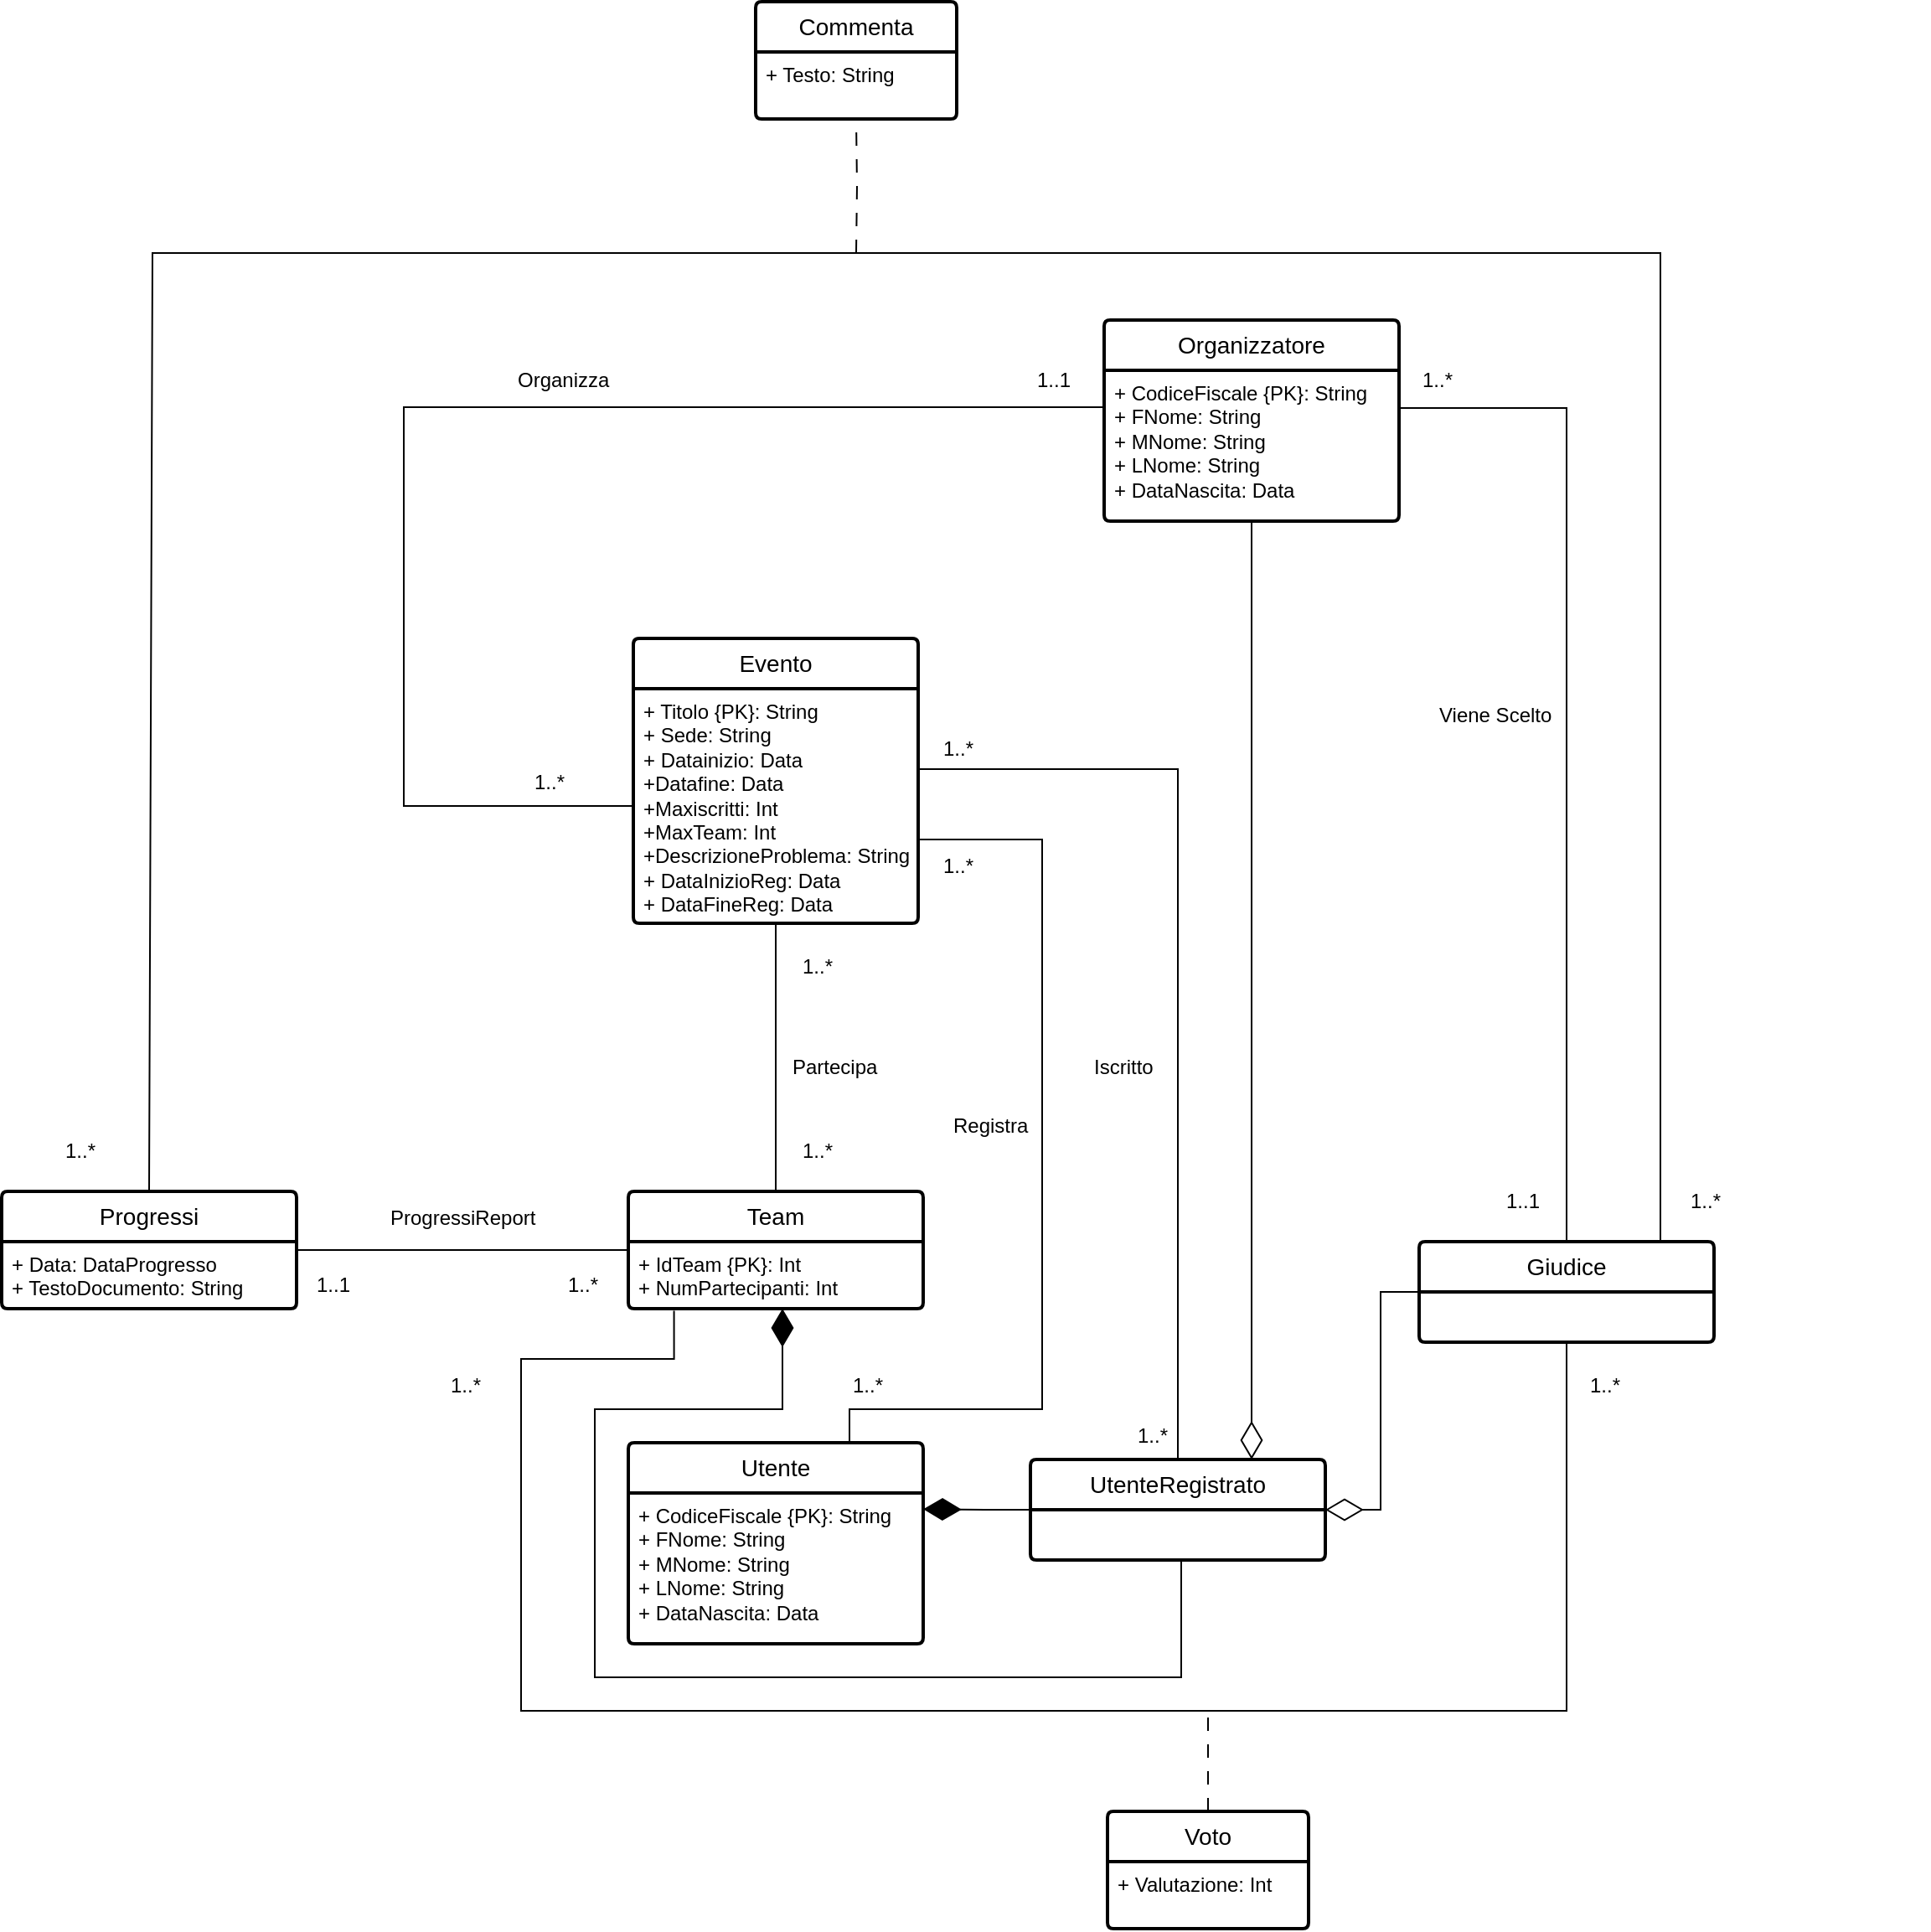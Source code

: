 <mxfile version="26.1.1">
  <diagram name="Pagina-1" id="K3jqJvZameDS2ktDHQ_t">
    <mxGraphModel dx="1889" dy="1788" grid="1" gridSize="10" guides="1" tooltips="1" connect="1" arrows="1" fold="1" page="1" pageScale="1" pageWidth="827" pageHeight="1169" math="0" shadow="0">
      <root>
        <mxCell id="0" />
        <mxCell id="1" parent="0" />
        <mxCell id="s8Pb07IwUwWcLUqy1bKp-1" value="Evento" style="swimlane;childLayout=stackLayout;horizontal=1;startSize=30;horizontalStack=0;rounded=1;fontSize=14;fontStyle=0;strokeWidth=2;resizeParent=0;resizeLast=1;shadow=0;dashed=0;align=center;arcSize=4;whiteSpace=wrap;html=1;" vertex="1" parent="1">
          <mxGeometry x="177" y="310" width="170" height="170" as="geometry" />
        </mxCell>
        <mxCell id="s8Pb07IwUwWcLUqy1bKp-2" value="+ Titolo {PK}: String&lt;div&gt;+ Sede: String&lt;/div&gt;&lt;div&gt;+ Datainizio: Data&lt;/div&gt;&lt;div&gt;+Datafine: Data&lt;/div&gt;&lt;div&gt;+Maxiscritti: Int&lt;/div&gt;&lt;div&gt;+MaxTeam: Int&lt;/div&gt;&lt;div&gt;+DescrizioneProblema&lt;span style=&quot;background-color: transparent; color: light-dark(rgb(0, 0, 0), rgb(255, 255, 255));&quot;&gt;: String&lt;/span&gt;&lt;/div&gt;&lt;div&gt;+ DataInizioReg: Data&lt;div&gt;+ DataFineReg: Data&lt;/div&gt;&lt;/div&gt;" style="align=left;strokeColor=none;fillColor=none;spacingLeft=4;spacingRight=4;fontSize=12;verticalAlign=top;resizable=0;rotatable=0;part=1;html=1;whiteSpace=wrap;" vertex="1" parent="s8Pb07IwUwWcLUqy1bKp-1">
          <mxGeometry y="30" width="170" height="140" as="geometry" />
        </mxCell>
        <mxCell id="s8Pb07IwUwWcLUqy1bKp-3" value="Organizzatore" style="swimlane;childLayout=stackLayout;horizontal=1;startSize=30;horizontalStack=0;rounded=1;fontSize=14;fontStyle=0;strokeWidth=2;resizeParent=0;resizeLast=1;shadow=0;dashed=0;align=center;arcSize=4;whiteSpace=wrap;html=1;" vertex="1" parent="1">
          <mxGeometry x="458" y="120" width="176" height="120" as="geometry" />
        </mxCell>
        <mxCell id="s8Pb07IwUwWcLUqy1bKp-4" value="+ CodiceFiscale {PK}: String&lt;div&gt;+ FNome: String&lt;/div&gt;&lt;div&gt;+ MNome: String&lt;/div&gt;&lt;div&gt;+ LNome: String&lt;/div&gt;&lt;div&gt;+ DataNascita: Data&lt;/div&gt;" style="align=left;strokeColor=none;fillColor=none;spacingLeft=4;spacingRight=4;fontSize=12;verticalAlign=top;resizable=0;rotatable=0;part=1;html=1;whiteSpace=wrap;" vertex="1" parent="s8Pb07IwUwWcLUqy1bKp-3">
          <mxGeometry y="30" width="176" height="90" as="geometry" />
        </mxCell>
        <mxCell id="s8Pb07IwUwWcLUqy1bKp-6" value="Utente" style="swimlane;childLayout=stackLayout;horizontal=1;startSize=30;horizontalStack=0;rounded=1;fontSize=14;fontStyle=0;strokeWidth=2;resizeParent=0;resizeLast=1;shadow=0;dashed=0;align=center;arcSize=4;whiteSpace=wrap;html=1;" vertex="1" parent="1">
          <mxGeometry x="174" y="790" width="176" height="120" as="geometry" />
        </mxCell>
        <mxCell id="s8Pb07IwUwWcLUqy1bKp-7" value="+ CodiceFiscale {PK}: String&lt;div&gt;+ FNome: String&lt;/div&gt;&lt;div&gt;+ MNome: String&lt;/div&gt;&lt;div&gt;+ LNome: String&lt;/div&gt;&lt;div&gt;+ DataNascita: Data&lt;/div&gt;" style="align=left;strokeColor=none;fillColor=none;spacingLeft=4;spacingRight=4;fontSize=12;verticalAlign=top;resizable=0;rotatable=0;part=1;html=1;whiteSpace=wrap;" vertex="1" parent="s8Pb07IwUwWcLUqy1bKp-6">
          <mxGeometry y="30" width="176" height="90" as="geometry" />
        </mxCell>
        <mxCell id="s8Pb07IwUwWcLUqy1bKp-63" style="edgeStyle=orthogonalEdgeStyle;rounded=0;orthogonalLoop=1;jettySize=auto;html=1;exitX=0.5;exitY=0;exitDx=0;exitDy=0;endArrow=none;startFill=0;" edge="1" parent="1" source="s8Pb07IwUwWcLUqy1bKp-10">
          <mxGeometry relative="1" as="geometry">
            <mxPoint x="348" y="388" as="targetPoint" />
            <Array as="points">
              <mxPoint x="502" y="388" />
            </Array>
          </mxGeometry>
        </mxCell>
        <mxCell id="s8Pb07IwUwWcLUqy1bKp-10" value="UtenteRegistrato" style="swimlane;childLayout=stackLayout;horizontal=1;startSize=30;horizontalStack=0;rounded=1;fontSize=14;fontStyle=0;strokeWidth=2;resizeParent=0;resizeLast=1;shadow=0;dashed=0;align=center;arcSize=4;whiteSpace=wrap;html=1;" vertex="1" parent="1">
          <mxGeometry x="414" y="800" width="176" height="60" as="geometry" />
        </mxCell>
        <mxCell id="s8Pb07IwUwWcLUqy1bKp-55" style="edgeStyle=orthogonalEdgeStyle;rounded=0;orthogonalLoop=1;jettySize=auto;html=1;entryX=1;entryY=0.5;entryDx=0;entryDy=0;endArrow=diamondThin;startFill=0;startArrow=none;endFill=0;endSize=20;" edge="1" parent="1" source="s8Pb07IwUwWcLUqy1bKp-13" target="s8Pb07IwUwWcLUqy1bKp-10">
          <mxGeometry relative="1" as="geometry" />
        </mxCell>
        <mxCell id="s8Pb07IwUwWcLUqy1bKp-58" style="edgeStyle=orthogonalEdgeStyle;rounded=0;orthogonalLoop=1;jettySize=auto;html=1;exitX=0.5;exitY=0;exitDx=0;exitDy=0;entryX=1;entryY=0.25;entryDx=0;entryDy=0;endArrow=none;startFill=0;" edge="1" parent="1" source="s8Pb07IwUwWcLUqy1bKp-13" target="s8Pb07IwUwWcLUqy1bKp-4">
          <mxGeometry relative="1" as="geometry">
            <mxPoint x="734.235" y="-110" as="targetPoint" />
            <Array as="points">
              <mxPoint x="734" y="173" />
            </Array>
          </mxGeometry>
        </mxCell>
        <mxCell id="s8Pb07IwUwWcLUqy1bKp-71" style="edgeStyle=orthogonalEdgeStyle;rounded=0;orthogonalLoop=1;jettySize=auto;html=1;exitX=0.5;exitY=1;exitDx=0;exitDy=0;entryX=0.155;entryY=1.032;entryDx=0;entryDy=0;entryPerimeter=0;endArrow=none;startFill=0;" edge="1" parent="1" source="s8Pb07IwUwWcLUqy1bKp-13" target="s8Pb07IwUwWcLUqy1bKp-19">
          <mxGeometry relative="1" as="geometry">
            <mxPoint x="200" y="740" as="targetPoint" />
            <Array as="points">
              <mxPoint x="734" y="950" />
              <mxPoint x="110" y="950" />
              <mxPoint x="110" y="740" />
              <mxPoint x="201" y="740" />
            </Array>
          </mxGeometry>
        </mxCell>
        <mxCell id="s8Pb07IwUwWcLUqy1bKp-13" value="Giudice" style="swimlane;childLayout=stackLayout;horizontal=1;startSize=30;horizontalStack=0;rounded=1;fontSize=14;fontStyle=0;strokeWidth=2;resizeParent=0;resizeLast=1;shadow=0;dashed=0;align=center;arcSize=4;whiteSpace=wrap;html=1;" vertex="1" parent="1">
          <mxGeometry x="646" y="670" width="176" height="60" as="geometry" />
        </mxCell>
        <mxCell id="s8Pb07IwUwWcLUqy1bKp-36" style="edgeStyle=orthogonalEdgeStyle;rounded=0;orthogonalLoop=1;jettySize=auto;html=1;exitX=0.5;exitY=0;exitDx=0;exitDy=0;entryX=0.5;entryY=1;entryDx=0;entryDy=0;endArrow=none;startFill=0;" edge="1" parent="1" source="s8Pb07IwUwWcLUqy1bKp-18" target="s8Pb07IwUwWcLUqy1bKp-2">
          <mxGeometry relative="1" as="geometry" />
        </mxCell>
        <mxCell id="s8Pb07IwUwWcLUqy1bKp-18" value="Team" style="swimlane;childLayout=stackLayout;horizontal=1;startSize=30;horizontalStack=0;rounded=1;fontSize=14;fontStyle=0;strokeWidth=2;resizeParent=0;resizeLast=1;shadow=0;dashed=0;align=center;arcSize=4;whiteSpace=wrap;html=1;" vertex="1" parent="1">
          <mxGeometry x="174" y="640" width="176" height="70" as="geometry" />
        </mxCell>
        <mxCell id="s8Pb07IwUwWcLUqy1bKp-19" value="+ IdTeam {PK}: Int&lt;div&gt;+ NumPartecipanti: Int&lt;/div&gt;&lt;div&gt;&amp;nbsp;&lt;/div&gt;" style="align=left;strokeColor=none;fillColor=none;spacingLeft=4;spacingRight=4;fontSize=12;verticalAlign=top;resizable=0;rotatable=0;part=1;html=1;whiteSpace=wrap;" vertex="1" parent="s8Pb07IwUwWcLUqy1bKp-18">
          <mxGeometry y="30" width="176" height="40" as="geometry" />
        </mxCell>
        <mxCell id="s8Pb07IwUwWcLUqy1bKp-48" style="edgeStyle=orthogonalEdgeStyle;rounded=0;orthogonalLoop=1;jettySize=auto;html=1;entryX=0;entryY=0.5;entryDx=0;entryDy=0;endArrow=none;startFill=0;" edge="1" parent="1" source="s8Pb07IwUwWcLUqy1bKp-22" target="s8Pb07IwUwWcLUqy1bKp-18">
          <mxGeometry relative="1" as="geometry" />
        </mxCell>
        <mxCell id="s8Pb07IwUwWcLUqy1bKp-22" value="Progressi" style="swimlane;childLayout=stackLayout;horizontal=1;startSize=30;horizontalStack=0;rounded=1;fontSize=14;fontStyle=0;strokeWidth=2;resizeParent=0;resizeLast=1;shadow=0;dashed=0;align=center;arcSize=4;whiteSpace=wrap;html=1;" vertex="1" parent="1">
          <mxGeometry x="-200" y="640" width="176" height="70" as="geometry" />
        </mxCell>
        <mxCell id="s8Pb07IwUwWcLUqy1bKp-23" value="+ Data: DataProgresso&lt;div&gt;+ TestoDocumento: String&lt;/div&gt;" style="align=left;strokeColor=none;fillColor=none;spacingLeft=4;spacingRight=4;fontSize=12;verticalAlign=top;resizable=0;rotatable=0;part=1;html=1;whiteSpace=wrap;" vertex="1" parent="s8Pb07IwUwWcLUqy1bKp-22">
          <mxGeometry y="30" width="176" height="40" as="geometry" />
        </mxCell>
        <mxCell id="s8Pb07IwUwWcLUqy1bKp-31" style="edgeStyle=orthogonalEdgeStyle;rounded=0;orthogonalLoop=1;jettySize=auto;html=1;entryX=0;entryY=0.5;entryDx=0;entryDy=0;endArrow=none;startFill=0;" edge="1" parent="1">
          <mxGeometry relative="1" as="geometry">
            <mxPoint x="458" y="172" as="sourcePoint" />
            <mxPoint x="177" y="412" as="targetPoint" />
            <Array as="points">
              <mxPoint x="40" y="172" />
              <mxPoint x="40" y="410" />
              <mxPoint x="177" y="410" />
            </Array>
          </mxGeometry>
        </mxCell>
        <mxCell id="s8Pb07IwUwWcLUqy1bKp-37" value="" style="shape=table;startSize=0;container=1;collapsible=1;childLayout=tableLayout;fixedRows=1;rowLines=0;fontStyle=0;align=center;resizeLast=1;strokeColor=none;fillColor=none;collapsible=0;whiteSpace=wrap;html=1;" vertex="1" parent="1">
          <mxGeometry x="234" y="550" width="180" height="30" as="geometry" />
        </mxCell>
        <mxCell id="s8Pb07IwUwWcLUqy1bKp-38" value="" style="shape=tableRow;horizontal=0;startSize=0;swimlaneHead=0;swimlaneBody=0;fillColor=none;collapsible=0;dropTarget=0;points=[[0,0.5],[1,0.5]];portConstraint=eastwest;top=0;left=0;right=0;bottom=0;" vertex="1" parent="s8Pb07IwUwWcLUqy1bKp-37">
          <mxGeometry width="180" height="30" as="geometry" />
        </mxCell>
        <mxCell id="s8Pb07IwUwWcLUqy1bKp-39" value="" style="shape=partialRectangle;connectable=0;fillColor=none;top=0;left=0;bottom=0;right=0;editable=1;overflow=hidden;" vertex="1" parent="s8Pb07IwUwWcLUqy1bKp-38">
          <mxGeometry width="30" height="30" as="geometry">
            <mxRectangle width="30" height="30" as="alternateBounds" />
          </mxGeometry>
        </mxCell>
        <mxCell id="s8Pb07IwUwWcLUqy1bKp-40" value="Partecipa" style="shape=partialRectangle;connectable=0;fillColor=none;top=0;left=0;bottom=0;right=0;align=left;spacingLeft=6;overflow=hidden;" vertex="1" parent="s8Pb07IwUwWcLUqy1bKp-38">
          <mxGeometry x="30" width="150" height="30" as="geometry">
            <mxRectangle width="150" height="30" as="alternateBounds" />
          </mxGeometry>
        </mxCell>
        <mxCell id="s8Pb07IwUwWcLUqy1bKp-46" style="edgeStyle=orthogonalEdgeStyle;rounded=0;orthogonalLoop=1;jettySize=auto;html=1;endArrow=none;startFill=1;startArrow=diamondThin;startSize=20;" edge="1" parent="1">
          <mxGeometry relative="1" as="geometry">
            <mxPoint x="266.0" y="710" as="sourcePoint" />
            <mxPoint x="477" y="860" as="targetPoint" />
            <Array as="points">
              <mxPoint x="266" y="770" />
              <mxPoint x="154" y="770" />
              <mxPoint x="154" y="930" />
              <mxPoint x="504" y="930" />
              <mxPoint x="504" y="860" />
            </Array>
          </mxGeometry>
        </mxCell>
        <mxCell id="s8Pb07IwUwWcLUqy1bKp-50" value="" style="shape=table;startSize=0;container=1;collapsible=1;childLayout=tableLayout;fixedRows=1;rowLines=0;fontStyle=0;align=center;resizeLast=1;strokeColor=none;fillColor=none;collapsible=0;whiteSpace=wrap;html=1;" vertex="1" parent="1">
          <mxGeometry x="-6" y="640" width="180" height="30" as="geometry" />
        </mxCell>
        <mxCell id="s8Pb07IwUwWcLUqy1bKp-51" value="" style="shape=tableRow;horizontal=0;startSize=0;swimlaneHead=0;swimlaneBody=0;fillColor=none;collapsible=0;dropTarget=0;points=[[0,0.5],[1,0.5]];portConstraint=eastwest;top=0;left=0;right=0;bottom=0;" vertex="1" parent="s8Pb07IwUwWcLUqy1bKp-50">
          <mxGeometry width="180" height="30" as="geometry" />
        </mxCell>
        <mxCell id="s8Pb07IwUwWcLUqy1bKp-52" value="" style="shape=partialRectangle;connectable=0;fillColor=none;top=0;left=0;bottom=0;right=0;editable=1;overflow=hidden;" vertex="1" parent="s8Pb07IwUwWcLUqy1bKp-51">
          <mxGeometry width="30" height="30" as="geometry">
            <mxRectangle width="30" height="30" as="alternateBounds" />
          </mxGeometry>
        </mxCell>
        <mxCell id="s8Pb07IwUwWcLUqy1bKp-53" value="ProgressiReport" style="shape=partialRectangle;connectable=0;fillColor=none;top=0;left=0;bottom=0;right=0;align=left;spacingLeft=6;overflow=hidden;" vertex="1" parent="s8Pb07IwUwWcLUqy1bKp-51">
          <mxGeometry x="30" width="150" height="30" as="geometry">
            <mxRectangle width="150" height="30" as="alternateBounds" />
          </mxGeometry>
        </mxCell>
        <mxCell id="s8Pb07IwUwWcLUqy1bKp-54" style="edgeStyle=orthogonalEdgeStyle;rounded=0;orthogonalLoop=1;jettySize=auto;html=1;exitX=0;exitY=0.5;exitDx=0;exitDy=0;entryX=1;entryY=0.107;entryDx=0;entryDy=0;entryPerimeter=0;endArrow=diamondThin;startFill=0;startArrow=none;sourcePerimeterSpacing=0;startSize=6;strokeColor=default;endFill=1;endSize=20;" edge="1" parent="1" source="s8Pb07IwUwWcLUqy1bKp-10" target="s8Pb07IwUwWcLUqy1bKp-7">
          <mxGeometry relative="1" as="geometry" />
        </mxCell>
        <mxCell id="s8Pb07IwUwWcLUqy1bKp-59" value="" style="shape=table;startSize=0;container=1;collapsible=1;childLayout=tableLayout;fixedRows=1;rowLines=0;fontStyle=0;align=center;resizeLast=1;strokeColor=none;fillColor=none;collapsible=0;whiteSpace=wrap;html=1;" vertex="1" parent="1">
          <mxGeometry x="620" y="340" width="180" height="30" as="geometry" />
        </mxCell>
        <mxCell id="s8Pb07IwUwWcLUqy1bKp-60" value="" style="shape=tableRow;horizontal=0;startSize=0;swimlaneHead=0;swimlaneBody=0;fillColor=none;collapsible=0;dropTarget=0;points=[[0,0.5],[1,0.5]];portConstraint=eastwest;top=0;left=0;right=0;bottom=0;" vertex="1" parent="s8Pb07IwUwWcLUqy1bKp-59">
          <mxGeometry width="180" height="30" as="geometry" />
        </mxCell>
        <mxCell id="s8Pb07IwUwWcLUqy1bKp-61" value="" style="shape=partialRectangle;connectable=0;fillColor=none;top=0;left=0;bottom=0;right=0;editable=1;overflow=hidden;" vertex="1" parent="s8Pb07IwUwWcLUqy1bKp-60">
          <mxGeometry width="30" height="30" as="geometry">
            <mxRectangle width="30" height="30" as="alternateBounds" />
          </mxGeometry>
        </mxCell>
        <mxCell id="s8Pb07IwUwWcLUqy1bKp-62" value="Viene Scelto" style="shape=partialRectangle;connectable=0;fillColor=none;top=0;left=0;bottom=0;right=0;align=left;spacingLeft=6;overflow=hidden;" vertex="1" parent="s8Pb07IwUwWcLUqy1bKp-60">
          <mxGeometry x="30" width="150" height="30" as="geometry">
            <mxRectangle width="150" height="30" as="alternateBounds" />
          </mxGeometry>
        </mxCell>
        <mxCell id="s8Pb07IwUwWcLUqy1bKp-64" value="" style="shape=table;startSize=0;container=1;collapsible=1;childLayout=tableLayout;fixedRows=1;rowLines=0;fontStyle=0;align=center;resizeLast=1;strokeColor=none;fillColor=none;collapsible=0;whiteSpace=wrap;html=1;" vertex="1" parent="1">
          <mxGeometry x="414" y="550" width="180" height="30" as="geometry" />
        </mxCell>
        <mxCell id="s8Pb07IwUwWcLUqy1bKp-65" value="" style="shape=tableRow;horizontal=0;startSize=0;swimlaneHead=0;swimlaneBody=0;fillColor=none;collapsible=0;dropTarget=0;points=[[0,0.5],[1,0.5]];portConstraint=eastwest;top=0;left=0;right=0;bottom=0;" vertex="1" parent="s8Pb07IwUwWcLUqy1bKp-64">
          <mxGeometry width="180" height="30" as="geometry" />
        </mxCell>
        <mxCell id="s8Pb07IwUwWcLUqy1bKp-66" value="" style="shape=partialRectangle;connectable=0;fillColor=none;top=0;left=0;bottom=0;right=0;editable=1;overflow=hidden;" vertex="1" parent="s8Pb07IwUwWcLUqy1bKp-65">
          <mxGeometry width="30" height="30" as="geometry">
            <mxRectangle width="30" height="30" as="alternateBounds" />
          </mxGeometry>
        </mxCell>
        <mxCell id="s8Pb07IwUwWcLUqy1bKp-67" value="Iscritto" style="shape=partialRectangle;connectable=0;fillColor=none;top=0;left=0;bottom=0;right=0;align=left;spacingLeft=6;overflow=hidden;" vertex="1" parent="s8Pb07IwUwWcLUqy1bKp-65">
          <mxGeometry x="30" width="150" height="30" as="geometry">
            <mxRectangle width="150" height="30" as="alternateBounds" />
          </mxGeometry>
        </mxCell>
        <mxCell id="s8Pb07IwUwWcLUqy1bKp-75" style="edgeStyle=orthogonalEdgeStyle;rounded=0;orthogonalLoop=1;jettySize=auto;html=1;endArrow=none;startFill=0;dashed=1;dashPattern=8 8;" edge="1" parent="1" source="s8Pb07IwUwWcLUqy1bKp-73">
          <mxGeometry relative="1" as="geometry">
            <mxPoint x="520" y="950" as="targetPoint" />
          </mxGeometry>
        </mxCell>
        <mxCell id="s8Pb07IwUwWcLUqy1bKp-73" value="Voto" style="swimlane;childLayout=stackLayout;horizontal=1;startSize=30;horizontalStack=0;rounded=1;fontSize=14;fontStyle=0;strokeWidth=2;resizeParent=0;resizeLast=1;shadow=0;dashed=0;align=center;arcSize=4;whiteSpace=wrap;html=1;" vertex="1" parent="1">
          <mxGeometry x="460" y="1010" width="120" height="70" as="geometry" />
        </mxCell>
        <mxCell id="s8Pb07IwUwWcLUqy1bKp-74" value="+ Valutazione: Int" style="align=left;strokeColor=none;fillColor=none;spacingLeft=4;spacingRight=4;fontSize=12;verticalAlign=top;resizable=0;rotatable=0;part=1;html=1;whiteSpace=wrap;" vertex="1" parent="s8Pb07IwUwWcLUqy1bKp-73">
          <mxGeometry y="30" width="120" height="40" as="geometry" />
        </mxCell>
        <mxCell id="s8Pb07IwUwWcLUqy1bKp-80" value="" style="endArrow=none;html=1;rounded=0;entryX=0.5;entryY=0;entryDx=0;entryDy=0;" edge="1" parent="1" target="s8Pb07IwUwWcLUqy1bKp-22">
          <mxGeometry width="50" height="50" relative="1" as="geometry">
            <mxPoint x="790" y="670" as="sourcePoint" />
            <mxPoint x="-200" y="620" as="targetPoint" />
            <Array as="points">
              <mxPoint x="790" y="80" />
              <mxPoint x="-110" y="80" />
            </Array>
          </mxGeometry>
        </mxCell>
        <mxCell id="s8Pb07IwUwWcLUqy1bKp-83" style="edgeStyle=orthogonalEdgeStyle;rounded=0;orthogonalLoop=1;jettySize=auto;html=1;endArrow=none;startFill=0;dashed=1;dashPattern=8 8;entryX=0.5;entryY=1;entryDx=0;entryDy=0;" edge="1" parent="1" target="s8Pb07IwUwWcLUqy1bKp-85">
          <mxGeometry relative="1" as="geometry">
            <mxPoint x="310" y="-5" as="targetPoint" />
            <mxPoint x="310" y="80" as="sourcePoint" />
          </mxGeometry>
        </mxCell>
        <mxCell id="s8Pb07IwUwWcLUqy1bKp-84" value="Commenta" style="swimlane;childLayout=stackLayout;horizontal=1;startSize=30;horizontalStack=0;rounded=1;fontSize=14;fontStyle=0;strokeWidth=2;resizeParent=0;resizeLast=1;shadow=0;dashed=0;align=center;arcSize=4;whiteSpace=wrap;html=1;" vertex="1" parent="1">
          <mxGeometry x="250" y="-70" width="120" height="70" as="geometry" />
        </mxCell>
        <mxCell id="s8Pb07IwUwWcLUqy1bKp-85" value="+ Testo: String" style="align=left;strokeColor=none;fillColor=none;spacingLeft=4;spacingRight=4;fontSize=12;verticalAlign=top;resizable=0;rotatable=0;part=1;html=1;whiteSpace=wrap;" vertex="1" parent="s8Pb07IwUwWcLUqy1bKp-84">
          <mxGeometry y="30" width="120" height="40" as="geometry" />
        </mxCell>
        <mxCell id="s8Pb07IwUwWcLUqy1bKp-87" style="edgeStyle=orthogonalEdgeStyle;rounded=0;orthogonalLoop=1;jettySize=auto;html=1;entryX=0.75;entryY=0;entryDx=0;entryDy=0;endArrow=diamondThin;endFill=0;startSize=6;endSize=20;" edge="1" parent="1" source="s8Pb07IwUwWcLUqy1bKp-4" target="s8Pb07IwUwWcLUqy1bKp-10">
          <mxGeometry relative="1" as="geometry" />
        </mxCell>
        <mxCell id="s8Pb07IwUwWcLUqy1bKp-93" style="edgeStyle=orthogonalEdgeStyle;rounded=0;orthogonalLoop=1;jettySize=auto;html=1;exitX=1;exitY=0.75;exitDx=0;exitDy=0;entryX=0.75;entryY=0;entryDx=0;entryDy=0;endArrow=none;startFill=0;" edge="1" parent="1" source="s8Pb07IwUwWcLUqy1bKp-2" target="s8Pb07IwUwWcLUqy1bKp-6">
          <mxGeometry relative="1" as="geometry">
            <mxPoint x="300" y="770" as="targetPoint" />
            <Array as="points">
              <mxPoint x="421" y="430" />
              <mxPoint x="421" y="770" />
              <mxPoint x="306" y="770" />
            </Array>
          </mxGeometry>
        </mxCell>
        <mxCell id="s8Pb07IwUwWcLUqy1bKp-94" value="" style="shape=table;startSize=0;container=1;collapsible=1;childLayout=tableLayout;fixedRows=1;rowLines=0;fontStyle=0;align=center;resizeLast=1;strokeColor=none;fillColor=none;collapsible=0;whiteSpace=wrap;html=1;" vertex="1" parent="1">
          <mxGeometry x="330" y="585" width="180" height="30" as="geometry" />
        </mxCell>
        <mxCell id="s8Pb07IwUwWcLUqy1bKp-95" value="" style="shape=tableRow;horizontal=0;startSize=0;swimlaneHead=0;swimlaneBody=0;fillColor=none;collapsible=0;dropTarget=0;points=[[0,0.5],[1,0.5]];portConstraint=eastwest;top=0;left=0;right=0;bottom=0;" vertex="1" parent="s8Pb07IwUwWcLUqy1bKp-94">
          <mxGeometry width="180" height="30" as="geometry" />
        </mxCell>
        <mxCell id="s8Pb07IwUwWcLUqy1bKp-96" value="" style="shape=partialRectangle;connectable=0;fillColor=none;top=0;left=0;bottom=0;right=0;editable=1;overflow=hidden;" vertex="1" parent="s8Pb07IwUwWcLUqy1bKp-95">
          <mxGeometry width="30" height="30" as="geometry">
            <mxRectangle width="30" height="30" as="alternateBounds" />
          </mxGeometry>
        </mxCell>
        <mxCell id="s8Pb07IwUwWcLUqy1bKp-97" value="Registra" style="shape=partialRectangle;connectable=0;fillColor=none;top=0;left=0;bottom=0;right=0;align=left;spacingLeft=6;overflow=hidden;" vertex="1" parent="s8Pb07IwUwWcLUqy1bKp-95">
          <mxGeometry x="30" width="150" height="30" as="geometry">
            <mxRectangle width="150" height="30" as="alternateBounds" />
          </mxGeometry>
        </mxCell>
        <mxCell id="s8Pb07IwUwWcLUqy1bKp-102" value="" style="shape=table;startSize=0;container=1;collapsible=1;childLayout=tableLayout;fixedRows=1;rowLines=0;fontStyle=0;align=center;resizeLast=1;strokeColor=none;fillColor=none;collapsible=0;whiteSpace=wrap;html=1;" vertex="1" parent="1">
          <mxGeometry x="70" y="140" width="180" height="30" as="geometry" />
        </mxCell>
        <mxCell id="s8Pb07IwUwWcLUqy1bKp-103" value="" style="shape=tableRow;horizontal=0;startSize=0;swimlaneHead=0;swimlaneBody=0;fillColor=none;collapsible=0;dropTarget=0;points=[[0,0.5],[1,0.5]];portConstraint=eastwest;top=0;left=0;right=0;bottom=0;" vertex="1" parent="s8Pb07IwUwWcLUqy1bKp-102">
          <mxGeometry width="180" height="30" as="geometry" />
        </mxCell>
        <mxCell id="s8Pb07IwUwWcLUqy1bKp-104" value="" style="shape=partialRectangle;connectable=0;fillColor=none;top=0;left=0;bottom=0;right=0;editable=1;overflow=hidden;" vertex="1" parent="s8Pb07IwUwWcLUqy1bKp-103">
          <mxGeometry width="30" height="30" as="geometry">
            <mxRectangle width="30" height="30" as="alternateBounds" />
          </mxGeometry>
        </mxCell>
        <mxCell id="s8Pb07IwUwWcLUqy1bKp-105" value="Organizza" style="shape=partialRectangle;connectable=0;fillColor=none;top=0;left=0;bottom=0;right=0;align=left;spacingLeft=6;overflow=hidden;" vertex="1" parent="s8Pb07IwUwWcLUqy1bKp-103">
          <mxGeometry x="30" width="150" height="30" as="geometry">
            <mxRectangle width="150" height="30" as="alternateBounds" />
          </mxGeometry>
        </mxCell>
        <mxCell id="s8Pb07IwUwWcLUqy1bKp-106" value="" style="shape=table;startSize=0;container=1;collapsible=1;childLayout=tableLayout;fixedRows=1;rowLines=0;fontStyle=0;align=center;resizeLast=1;strokeColor=none;fillColor=none;collapsible=0;whiteSpace=wrap;html=1;" vertex="1" parent="1">
          <mxGeometry x="380" y="140" width="180" height="30" as="geometry" />
        </mxCell>
        <mxCell id="s8Pb07IwUwWcLUqy1bKp-107" value="" style="shape=tableRow;horizontal=0;startSize=0;swimlaneHead=0;swimlaneBody=0;fillColor=none;collapsible=0;dropTarget=0;points=[[0,0.5],[1,0.5]];portConstraint=eastwest;top=0;left=0;right=0;bottom=0;" vertex="1" parent="s8Pb07IwUwWcLUqy1bKp-106">
          <mxGeometry width="180" height="30" as="geometry" />
        </mxCell>
        <mxCell id="s8Pb07IwUwWcLUqy1bKp-108" value="" style="shape=partialRectangle;connectable=0;fillColor=none;top=0;left=0;bottom=0;right=0;editable=1;overflow=hidden;" vertex="1" parent="s8Pb07IwUwWcLUqy1bKp-107">
          <mxGeometry width="30" height="30" as="geometry">
            <mxRectangle width="30" height="30" as="alternateBounds" />
          </mxGeometry>
        </mxCell>
        <mxCell id="s8Pb07IwUwWcLUqy1bKp-109" value="1..1" style="shape=partialRectangle;connectable=0;fillColor=none;top=0;left=0;bottom=0;right=0;align=left;spacingLeft=6;overflow=hidden;" vertex="1" parent="s8Pb07IwUwWcLUqy1bKp-107">
          <mxGeometry x="30" width="150" height="30" as="geometry">
            <mxRectangle width="150" height="30" as="alternateBounds" />
          </mxGeometry>
        </mxCell>
        <mxCell id="s8Pb07IwUwWcLUqy1bKp-110" value="" style="shape=table;startSize=0;container=1;collapsible=1;childLayout=tableLayout;fixedRows=1;rowLines=0;fontStyle=0;align=center;resizeLast=1;strokeColor=none;fillColor=none;collapsible=0;whiteSpace=wrap;html=1;" vertex="1" parent="1">
          <mxGeometry x="80" y="380" width="180" height="30" as="geometry" />
        </mxCell>
        <mxCell id="s8Pb07IwUwWcLUqy1bKp-111" value="" style="shape=tableRow;horizontal=0;startSize=0;swimlaneHead=0;swimlaneBody=0;fillColor=none;collapsible=0;dropTarget=0;points=[[0,0.5],[1,0.5]];portConstraint=eastwest;top=0;left=0;right=0;bottom=0;" vertex="1" parent="s8Pb07IwUwWcLUqy1bKp-110">
          <mxGeometry width="180" height="30" as="geometry" />
        </mxCell>
        <mxCell id="s8Pb07IwUwWcLUqy1bKp-112" value="" style="shape=partialRectangle;connectable=0;fillColor=none;top=0;left=0;bottom=0;right=0;editable=1;overflow=hidden;" vertex="1" parent="s8Pb07IwUwWcLUqy1bKp-111">
          <mxGeometry width="30" height="30" as="geometry">
            <mxRectangle width="30" height="30" as="alternateBounds" />
          </mxGeometry>
        </mxCell>
        <mxCell id="s8Pb07IwUwWcLUqy1bKp-113" value="1..*" style="shape=partialRectangle;connectable=0;fillColor=none;top=0;left=0;bottom=0;right=0;align=left;spacingLeft=6;overflow=hidden;" vertex="1" parent="s8Pb07IwUwWcLUqy1bKp-111">
          <mxGeometry x="30" width="150" height="30" as="geometry">
            <mxRectangle width="150" height="30" as="alternateBounds" />
          </mxGeometry>
        </mxCell>
        <mxCell id="s8Pb07IwUwWcLUqy1bKp-115" value="" style="shape=table;startSize=0;container=1;collapsible=1;childLayout=tableLayout;fixedRows=1;rowLines=0;fontStyle=0;align=center;resizeLast=1;strokeColor=none;fillColor=none;collapsible=0;whiteSpace=wrap;html=1;" vertex="1" parent="1">
          <mxGeometry x="770" y="630" width="180" height="30" as="geometry" />
        </mxCell>
        <mxCell id="s8Pb07IwUwWcLUqy1bKp-116" value="" style="shape=tableRow;horizontal=0;startSize=0;swimlaneHead=0;swimlaneBody=0;fillColor=none;collapsible=0;dropTarget=0;points=[[0,0.5],[1,0.5]];portConstraint=eastwest;top=0;left=0;right=0;bottom=0;" vertex="1" parent="s8Pb07IwUwWcLUqy1bKp-115">
          <mxGeometry width="180" height="30" as="geometry" />
        </mxCell>
        <mxCell id="s8Pb07IwUwWcLUqy1bKp-117" value="" style="shape=partialRectangle;connectable=0;fillColor=none;top=0;left=0;bottom=0;right=0;editable=1;overflow=hidden;" vertex="1" parent="s8Pb07IwUwWcLUqy1bKp-116">
          <mxGeometry width="30" height="30" as="geometry">
            <mxRectangle width="30" height="30" as="alternateBounds" />
          </mxGeometry>
        </mxCell>
        <mxCell id="s8Pb07IwUwWcLUqy1bKp-118" value="1..*" style="shape=partialRectangle;connectable=0;fillColor=none;top=0;left=0;bottom=0;right=0;align=left;spacingLeft=6;overflow=hidden;" vertex="1" parent="s8Pb07IwUwWcLUqy1bKp-116">
          <mxGeometry x="30" width="150" height="30" as="geometry">
            <mxRectangle width="150" height="30" as="alternateBounds" />
          </mxGeometry>
        </mxCell>
        <mxCell id="s8Pb07IwUwWcLUqy1bKp-119" value="1..*" style="shape=partialRectangle;connectable=0;fillColor=none;top=0;left=0;bottom=0;right=0;align=left;spacingLeft=6;overflow=hidden;" vertex="1" parent="1">
          <mxGeometry x="-170" y="600" width="150" height="30" as="geometry">
            <mxRectangle width="150" height="30" as="alternateBounds" />
          </mxGeometry>
        </mxCell>
        <mxCell id="s8Pb07IwUwWcLUqy1bKp-120" value="" style="shape=table;startSize=0;container=1;collapsible=1;childLayout=tableLayout;fixedRows=1;rowLines=0;fontStyle=0;align=center;resizeLast=1;strokeColor=none;fillColor=none;collapsible=0;whiteSpace=wrap;html=1;" vertex="1" parent="1">
          <mxGeometry x="-50" y="680" width="180" height="30" as="geometry" />
        </mxCell>
        <mxCell id="s8Pb07IwUwWcLUqy1bKp-121" value="" style="shape=tableRow;horizontal=0;startSize=0;swimlaneHead=0;swimlaneBody=0;fillColor=none;collapsible=0;dropTarget=0;points=[[0,0.5],[1,0.5]];portConstraint=eastwest;top=0;left=0;right=0;bottom=0;" vertex="1" parent="s8Pb07IwUwWcLUqy1bKp-120">
          <mxGeometry width="180" height="30" as="geometry" />
        </mxCell>
        <mxCell id="s8Pb07IwUwWcLUqy1bKp-122" value="" style="shape=partialRectangle;connectable=0;fillColor=none;top=0;left=0;bottom=0;right=0;editable=1;overflow=hidden;" vertex="1" parent="s8Pb07IwUwWcLUqy1bKp-121">
          <mxGeometry width="30" height="30" as="geometry">
            <mxRectangle width="30" height="30" as="alternateBounds" />
          </mxGeometry>
        </mxCell>
        <mxCell id="s8Pb07IwUwWcLUqy1bKp-123" value="1..1" style="shape=partialRectangle;connectable=0;fillColor=none;top=0;left=0;bottom=0;right=0;align=left;spacingLeft=6;overflow=hidden;" vertex="1" parent="s8Pb07IwUwWcLUqy1bKp-121">
          <mxGeometry x="30" width="150" height="30" as="geometry">
            <mxRectangle width="150" height="30" as="alternateBounds" />
          </mxGeometry>
        </mxCell>
        <mxCell id="s8Pb07IwUwWcLUqy1bKp-124" value="" style="shape=table;startSize=0;container=1;collapsible=1;childLayout=tableLayout;fixedRows=1;rowLines=0;fontStyle=0;align=center;resizeLast=1;strokeColor=none;fillColor=none;collapsible=0;whiteSpace=wrap;html=1;" vertex="1" parent="1">
          <mxGeometry x="100" y="680" width="180" height="30" as="geometry" />
        </mxCell>
        <mxCell id="s8Pb07IwUwWcLUqy1bKp-125" value="" style="shape=tableRow;horizontal=0;startSize=0;swimlaneHead=0;swimlaneBody=0;fillColor=none;collapsible=0;dropTarget=0;points=[[0,0.5],[1,0.5]];portConstraint=eastwest;top=0;left=0;right=0;bottom=0;" vertex="1" parent="s8Pb07IwUwWcLUqy1bKp-124">
          <mxGeometry width="180" height="30" as="geometry" />
        </mxCell>
        <mxCell id="s8Pb07IwUwWcLUqy1bKp-126" value="" style="shape=partialRectangle;connectable=0;fillColor=none;top=0;left=0;bottom=0;right=0;editable=1;overflow=hidden;" vertex="1" parent="s8Pb07IwUwWcLUqy1bKp-125">
          <mxGeometry width="30" height="30" as="geometry">
            <mxRectangle width="30" height="30" as="alternateBounds" />
          </mxGeometry>
        </mxCell>
        <mxCell id="s8Pb07IwUwWcLUqy1bKp-127" value="1..*" style="shape=partialRectangle;connectable=0;fillColor=none;top=0;left=0;bottom=0;right=0;align=left;spacingLeft=6;overflow=hidden;" vertex="1" parent="s8Pb07IwUwWcLUqy1bKp-125">
          <mxGeometry x="30" width="150" height="30" as="geometry">
            <mxRectangle width="150" height="30" as="alternateBounds" />
          </mxGeometry>
        </mxCell>
        <mxCell id="s8Pb07IwUwWcLUqy1bKp-128" value="" style="shape=table;startSize=0;container=1;collapsible=1;childLayout=tableLayout;fixedRows=1;rowLines=0;fontStyle=0;align=center;resizeLast=1;strokeColor=none;fillColor=none;collapsible=0;whiteSpace=wrap;html=1;" vertex="1" parent="1">
          <mxGeometry x="240" y="490" width="180" height="30" as="geometry" />
        </mxCell>
        <mxCell id="s8Pb07IwUwWcLUqy1bKp-129" value="" style="shape=tableRow;horizontal=0;startSize=0;swimlaneHead=0;swimlaneBody=0;fillColor=none;collapsible=0;dropTarget=0;points=[[0,0.5],[1,0.5]];portConstraint=eastwest;top=0;left=0;right=0;bottom=0;" vertex="1" parent="s8Pb07IwUwWcLUqy1bKp-128">
          <mxGeometry width="180" height="30" as="geometry" />
        </mxCell>
        <mxCell id="s8Pb07IwUwWcLUqy1bKp-130" value="" style="shape=partialRectangle;connectable=0;fillColor=none;top=0;left=0;bottom=0;right=0;editable=1;overflow=hidden;" vertex="1" parent="s8Pb07IwUwWcLUqy1bKp-129">
          <mxGeometry width="30" height="30" as="geometry">
            <mxRectangle width="30" height="30" as="alternateBounds" />
          </mxGeometry>
        </mxCell>
        <mxCell id="s8Pb07IwUwWcLUqy1bKp-131" value="1..*" style="shape=partialRectangle;connectable=0;fillColor=none;top=0;left=0;bottom=0;right=0;align=left;spacingLeft=6;overflow=hidden;" vertex="1" parent="s8Pb07IwUwWcLUqy1bKp-129">
          <mxGeometry x="30" width="150" height="30" as="geometry">
            <mxRectangle width="150" height="30" as="alternateBounds" />
          </mxGeometry>
        </mxCell>
        <mxCell id="s8Pb07IwUwWcLUqy1bKp-132" value="" style="shape=table;startSize=0;container=1;collapsible=1;childLayout=tableLayout;fixedRows=1;rowLines=0;fontStyle=0;align=center;resizeLast=1;strokeColor=none;fillColor=none;collapsible=0;whiteSpace=wrap;html=1;" vertex="1" parent="1">
          <mxGeometry x="240" y="600" width="180" height="30" as="geometry" />
        </mxCell>
        <mxCell id="s8Pb07IwUwWcLUqy1bKp-133" value="" style="shape=tableRow;horizontal=0;startSize=0;swimlaneHead=0;swimlaneBody=0;fillColor=none;collapsible=0;dropTarget=0;points=[[0,0.5],[1,0.5]];portConstraint=eastwest;top=0;left=0;right=0;bottom=0;" vertex="1" parent="s8Pb07IwUwWcLUqy1bKp-132">
          <mxGeometry width="180" height="30" as="geometry" />
        </mxCell>
        <mxCell id="s8Pb07IwUwWcLUqy1bKp-134" value="" style="shape=partialRectangle;connectable=0;fillColor=none;top=0;left=0;bottom=0;right=0;editable=1;overflow=hidden;" vertex="1" parent="s8Pb07IwUwWcLUqy1bKp-133">
          <mxGeometry width="30" height="30" as="geometry">
            <mxRectangle width="30" height="30" as="alternateBounds" />
          </mxGeometry>
        </mxCell>
        <mxCell id="s8Pb07IwUwWcLUqy1bKp-135" value="1..*" style="shape=partialRectangle;connectable=0;fillColor=none;top=0;left=0;bottom=0;right=0;align=left;spacingLeft=6;overflow=hidden;" vertex="1" parent="s8Pb07IwUwWcLUqy1bKp-133">
          <mxGeometry x="30" width="150" height="30" as="geometry">
            <mxRectangle width="150" height="30" as="alternateBounds" />
          </mxGeometry>
        </mxCell>
        <mxCell id="s8Pb07IwUwWcLUqy1bKp-136" value="" style="shape=table;startSize=0;container=1;collapsible=1;childLayout=tableLayout;fixedRows=1;rowLines=0;fontStyle=0;align=center;resizeLast=1;strokeColor=none;fillColor=none;collapsible=0;whiteSpace=wrap;html=1;" vertex="1" parent="1">
          <mxGeometry x="324" y="430" width="180" height="30" as="geometry" />
        </mxCell>
        <mxCell id="s8Pb07IwUwWcLUqy1bKp-137" value="" style="shape=tableRow;horizontal=0;startSize=0;swimlaneHead=0;swimlaneBody=0;fillColor=none;collapsible=0;dropTarget=0;points=[[0,0.5],[1,0.5]];portConstraint=eastwest;top=0;left=0;right=0;bottom=0;" vertex="1" parent="s8Pb07IwUwWcLUqy1bKp-136">
          <mxGeometry width="180" height="30" as="geometry" />
        </mxCell>
        <mxCell id="s8Pb07IwUwWcLUqy1bKp-138" value="" style="shape=partialRectangle;connectable=0;fillColor=none;top=0;left=0;bottom=0;right=0;editable=1;overflow=hidden;" vertex="1" parent="s8Pb07IwUwWcLUqy1bKp-137">
          <mxGeometry width="30" height="30" as="geometry">
            <mxRectangle width="30" height="30" as="alternateBounds" />
          </mxGeometry>
        </mxCell>
        <mxCell id="s8Pb07IwUwWcLUqy1bKp-139" value="1..*" style="shape=partialRectangle;connectable=0;fillColor=none;top=0;left=0;bottom=0;right=0;align=left;spacingLeft=6;overflow=hidden;" vertex="1" parent="s8Pb07IwUwWcLUqy1bKp-137">
          <mxGeometry x="30" width="150" height="30" as="geometry">
            <mxRectangle width="150" height="30" as="alternateBounds" />
          </mxGeometry>
        </mxCell>
        <mxCell id="s8Pb07IwUwWcLUqy1bKp-140" value="" style="shape=table;startSize=0;container=1;collapsible=1;childLayout=tableLayout;fixedRows=1;rowLines=0;fontStyle=0;align=center;resizeLast=1;strokeColor=none;fillColor=none;collapsible=0;whiteSpace=wrap;html=1;" vertex="1" parent="1">
          <mxGeometry x="270" y="740" width="180" height="30" as="geometry" />
        </mxCell>
        <mxCell id="s8Pb07IwUwWcLUqy1bKp-141" value="" style="shape=tableRow;horizontal=0;startSize=0;swimlaneHead=0;swimlaneBody=0;fillColor=none;collapsible=0;dropTarget=0;points=[[0,0.5],[1,0.5]];portConstraint=eastwest;top=0;left=0;right=0;bottom=0;" vertex="1" parent="s8Pb07IwUwWcLUqy1bKp-140">
          <mxGeometry width="180" height="30" as="geometry" />
        </mxCell>
        <mxCell id="s8Pb07IwUwWcLUqy1bKp-142" value="" style="shape=partialRectangle;connectable=0;fillColor=none;top=0;left=0;bottom=0;right=0;editable=1;overflow=hidden;" vertex="1" parent="s8Pb07IwUwWcLUqy1bKp-141">
          <mxGeometry width="30" height="30" as="geometry">
            <mxRectangle width="30" height="30" as="alternateBounds" />
          </mxGeometry>
        </mxCell>
        <mxCell id="s8Pb07IwUwWcLUqy1bKp-143" value="1..*" style="shape=partialRectangle;connectable=0;fillColor=none;top=0;left=0;bottom=0;right=0;align=left;spacingLeft=6;overflow=hidden;" vertex="1" parent="s8Pb07IwUwWcLUqy1bKp-141">
          <mxGeometry x="30" width="150" height="30" as="geometry">
            <mxRectangle width="150" height="30" as="alternateBounds" />
          </mxGeometry>
        </mxCell>
        <mxCell id="s8Pb07IwUwWcLUqy1bKp-144" value="" style="shape=table;startSize=0;container=1;collapsible=1;childLayout=tableLayout;fixedRows=1;rowLines=0;fontStyle=0;align=center;resizeLast=1;strokeColor=none;fillColor=none;collapsible=0;whiteSpace=wrap;html=1;" vertex="1" parent="1">
          <mxGeometry x="324" y="360" width="180" height="30" as="geometry" />
        </mxCell>
        <mxCell id="s8Pb07IwUwWcLUqy1bKp-145" value="" style="shape=tableRow;horizontal=0;startSize=0;swimlaneHead=0;swimlaneBody=0;fillColor=none;collapsible=0;dropTarget=0;points=[[0,0.5],[1,0.5]];portConstraint=eastwest;top=0;left=0;right=0;bottom=0;" vertex="1" parent="s8Pb07IwUwWcLUqy1bKp-144">
          <mxGeometry width="180" height="30" as="geometry" />
        </mxCell>
        <mxCell id="s8Pb07IwUwWcLUqy1bKp-146" value="" style="shape=partialRectangle;connectable=0;fillColor=none;top=0;left=0;bottom=0;right=0;editable=1;overflow=hidden;" vertex="1" parent="s8Pb07IwUwWcLUqy1bKp-145">
          <mxGeometry width="30" height="30" as="geometry">
            <mxRectangle width="30" height="30" as="alternateBounds" />
          </mxGeometry>
        </mxCell>
        <mxCell id="s8Pb07IwUwWcLUqy1bKp-147" value="1..*" style="shape=partialRectangle;connectable=0;fillColor=none;top=0;left=0;bottom=0;right=0;align=left;spacingLeft=6;overflow=hidden;" vertex="1" parent="s8Pb07IwUwWcLUqy1bKp-145">
          <mxGeometry x="30" width="150" height="30" as="geometry">
            <mxRectangle width="150" height="30" as="alternateBounds" />
          </mxGeometry>
        </mxCell>
        <mxCell id="s8Pb07IwUwWcLUqy1bKp-148" value="" style="shape=table;startSize=0;container=1;collapsible=1;childLayout=tableLayout;fixedRows=1;rowLines=0;fontStyle=0;align=center;resizeLast=1;strokeColor=none;fillColor=none;collapsible=0;whiteSpace=wrap;html=1;" vertex="1" parent="1">
          <mxGeometry x="440" y="770" width="180" height="30" as="geometry" />
        </mxCell>
        <mxCell id="s8Pb07IwUwWcLUqy1bKp-149" value="" style="shape=tableRow;horizontal=0;startSize=0;swimlaneHead=0;swimlaneBody=0;fillColor=none;collapsible=0;dropTarget=0;points=[[0,0.5],[1,0.5]];portConstraint=eastwest;top=0;left=0;right=0;bottom=0;" vertex="1" parent="s8Pb07IwUwWcLUqy1bKp-148">
          <mxGeometry width="180" height="30" as="geometry" />
        </mxCell>
        <mxCell id="s8Pb07IwUwWcLUqy1bKp-150" value="" style="shape=partialRectangle;connectable=0;fillColor=none;top=0;left=0;bottom=0;right=0;editable=1;overflow=hidden;" vertex="1" parent="s8Pb07IwUwWcLUqy1bKp-149">
          <mxGeometry width="30" height="30" as="geometry">
            <mxRectangle width="30" height="30" as="alternateBounds" />
          </mxGeometry>
        </mxCell>
        <mxCell id="s8Pb07IwUwWcLUqy1bKp-151" value="1..*" style="shape=partialRectangle;connectable=0;fillColor=none;top=0;left=0;bottom=0;right=0;align=left;spacingLeft=6;overflow=hidden;" vertex="1" parent="s8Pb07IwUwWcLUqy1bKp-149">
          <mxGeometry x="30" width="150" height="30" as="geometry">
            <mxRectangle width="150" height="30" as="alternateBounds" />
          </mxGeometry>
        </mxCell>
        <mxCell id="s8Pb07IwUwWcLUqy1bKp-152" value="" style="shape=table;startSize=0;container=1;collapsible=1;childLayout=tableLayout;fixedRows=1;rowLines=0;fontStyle=0;align=center;resizeLast=1;strokeColor=none;fillColor=none;collapsible=0;whiteSpace=wrap;html=1;" vertex="1" parent="1">
          <mxGeometry x="610" y="140" width="180" height="30" as="geometry" />
        </mxCell>
        <mxCell id="s8Pb07IwUwWcLUqy1bKp-153" value="" style="shape=tableRow;horizontal=0;startSize=0;swimlaneHead=0;swimlaneBody=0;fillColor=none;collapsible=0;dropTarget=0;points=[[0,0.5],[1,0.5]];portConstraint=eastwest;top=0;left=0;right=0;bottom=0;" vertex="1" parent="s8Pb07IwUwWcLUqy1bKp-152">
          <mxGeometry width="180" height="30" as="geometry" />
        </mxCell>
        <mxCell id="s8Pb07IwUwWcLUqy1bKp-154" value="" style="shape=partialRectangle;connectable=0;fillColor=none;top=0;left=0;bottom=0;right=0;editable=1;overflow=hidden;" vertex="1" parent="s8Pb07IwUwWcLUqy1bKp-153">
          <mxGeometry width="30" height="30" as="geometry">
            <mxRectangle width="30" height="30" as="alternateBounds" />
          </mxGeometry>
        </mxCell>
        <mxCell id="s8Pb07IwUwWcLUqy1bKp-155" value="1..*" style="shape=partialRectangle;connectable=0;fillColor=none;top=0;left=0;bottom=0;right=0;align=left;spacingLeft=6;overflow=hidden;" vertex="1" parent="s8Pb07IwUwWcLUqy1bKp-153">
          <mxGeometry x="30" width="150" height="30" as="geometry">
            <mxRectangle width="150" height="30" as="alternateBounds" />
          </mxGeometry>
        </mxCell>
        <mxCell id="s8Pb07IwUwWcLUqy1bKp-156" value="" style="shape=table;startSize=0;container=1;collapsible=1;childLayout=tableLayout;fixedRows=1;rowLines=0;fontStyle=0;align=center;resizeLast=1;strokeColor=none;fillColor=none;collapsible=0;whiteSpace=wrap;html=1;" vertex="1" parent="1">
          <mxGeometry x="660" y="630" width="180" height="30" as="geometry" />
        </mxCell>
        <mxCell id="s8Pb07IwUwWcLUqy1bKp-157" value="" style="shape=tableRow;horizontal=0;startSize=0;swimlaneHead=0;swimlaneBody=0;fillColor=none;collapsible=0;dropTarget=0;points=[[0,0.5],[1,0.5]];portConstraint=eastwest;top=0;left=0;right=0;bottom=0;" vertex="1" parent="s8Pb07IwUwWcLUqy1bKp-156">
          <mxGeometry width="180" height="30" as="geometry" />
        </mxCell>
        <mxCell id="s8Pb07IwUwWcLUqy1bKp-158" value="" style="shape=partialRectangle;connectable=0;fillColor=none;top=0;left=0;bottom=0;right=0;editable=1;overflow=hidden;" vertex="1" parent="s8Pb07IwUwWcLUqy1bKp-157">
          <mxGeometry width="30" height="30" as="geometry">
            <mxRectangle width="30" height="30" as="alternateBounds" />
          </mxGeometry>
        </mxCell>
        <mxCell id="s8Pb07IwUwWcLUqy1bKp-159" value="1..1" style="shape=partialRectangle;connectable=0;fillColor=none;top=0;left=0;bottom=0;right=0;align=left;spacingLeft=6;overflow=hidden;" vertex="1" parent="s8Pb07IwUwWcLUqy1bKp-157">
          <mxGeometry x="30" width="150" height="30" as="geometry">
            <mxRectangle width="150" height="30" as="alternateBounds" />
          </mxGeometry>
        </mxCell>
        <mxCell id="s8Pb07IwUwWcLUqy1bKp-160" value="" style="shape=table;startSize=0;container=1;collapsible=1;childLayout=tableLayout;fixedRows=1;rowLines=0;fontStyle=0;align=center;resizeLast=1;strokeColor=none;fillColor=none;collapsible=0;whiteSpace=wrap;html=1;" vertex="1" parent="1">
          <mxGeometry x="710" y="740" width="180" height="30" as="geometry" />
        </mxCell>
        <mxCell id="s8Pb07IwUwWcLUqy1bKp-161" value="" style="shape=tableRow;horizontal=0;startSize=0;swimlaneHead=0;swimlaneBody=0;fillColor=none;collapsible=0;dropTarget=0;points=[[0,0.5],[1,0.5]];portConstraint=eastwest;top=0;left=0;right=0;bottom=0;" vertex="1" parent="s8Pb07IwUwWcLUqy1bKp-160">
          <mxGeometry width="180" height="30" as="geometry" />
        </mxCell>
        <mxCell id="s8Pb07IwUwWcLUqy1bKp-162" value="" style="shape=partialRectangle;connectable=0;fillColor=none;top=0;left=0;bottom=0;right=0;editable=1;overflow=hidden;" vertex="1" parent="s8Pb07IwUwWcLUqy1bKp-161">
          <mxGeometry width="30" height="30" as="geometry">
            <mxRectangle width="30" height="30" as="alternateBounds" />
          </mxGeometry>
        </mxCell>
        <mxCell id="s8Pb07IwUwWcLUqy1bKp-163" value="1..*" style="shape=partialRectangle;connectable=0;fillColor=none;top=0;left=0;bottom=0;right=0;align=left;spacingLeft=6;overflow=hidden;" vertex="1" parent="s8Pb07IwUwWcLUqy1bKp-161">
          <mxGeometry x="30" width="150" height="30" as="geometry">
            <mxRectangle width="150" height="30" as="alternateBounds" />
          </mxGeometry>
        </mxCell>
        <mxCell id="s8Pb07IwUwWcLUqy1bKp-172" value="" style="shape=table;startSize=0;container=1;collapsible=1;childLayout=tableLayout;fixedRows=1;rowLines=0;fontStyle=0;align=center;resizeLast=1;strokeColor=none;fillColor=none;collapsible=0;whiteSpace=wrap;html=1;" vertex="1" parent="1">
          <mxGeometry x="30" y="740" width="180" height="30" as="geometry" />
        </mxCell>
        <mxCell id="s8Pb07IwUwWcLUqy1bKp-173" value="" style="shape=tableRow;horizontal=0;startSize=0;swimlaneHead=0;swimlaneBody=0;fillColor=none;collapsible=0;dropTarget=0;points=[[0,0.5],[1,0.5]];portConstraint=eastwest;top=0;left=0;right=0;bottom=0;" vertex="1" parent="s8Pb07IwUwWcLUqy1bKp-172">
          <mxGeometry width="180" height="30" as="geometry" />
        </mxCell>
        <mxCell id="s8Pb07IwUwWcLUqy1bKp-174" value="" style="shape=partialRectangle;connectable=0;fillColor=none;top=0;left=0;bottom=0;right=0;editable=1;overflow=hidden;" vertex="1" parent="s8Pb07IwUwWcLUqy1bKp-173">
          <mxGeometry width="30" height="30" as="geometry">
            <mxRectangle width="30" height="30" as="alternateBounds" />
          </mxGeometry>
        </mxCell>
        <mxCell id="s8Pb07IwUwWcLUqy1bKp-175" value="1..*" style="shape=partialRectangle;connectable=0;fillColor=none;top=0;left=0;bottom=0;right=0;align=left;spacingLeft=6;overflow=hidden;" vertex="1" parent="s8Pb07IwUwWcLUqy1bKp-173">
          <mxGeometry x="30" width="150" height="30" as="geometry">
            <mxRectangle width="150" height="30" as="alternateBounds" />
          </mxGeometry>
        </mxCell>
      </root>
    </mxGraphModel>
  </diagram>
</mxfile>
